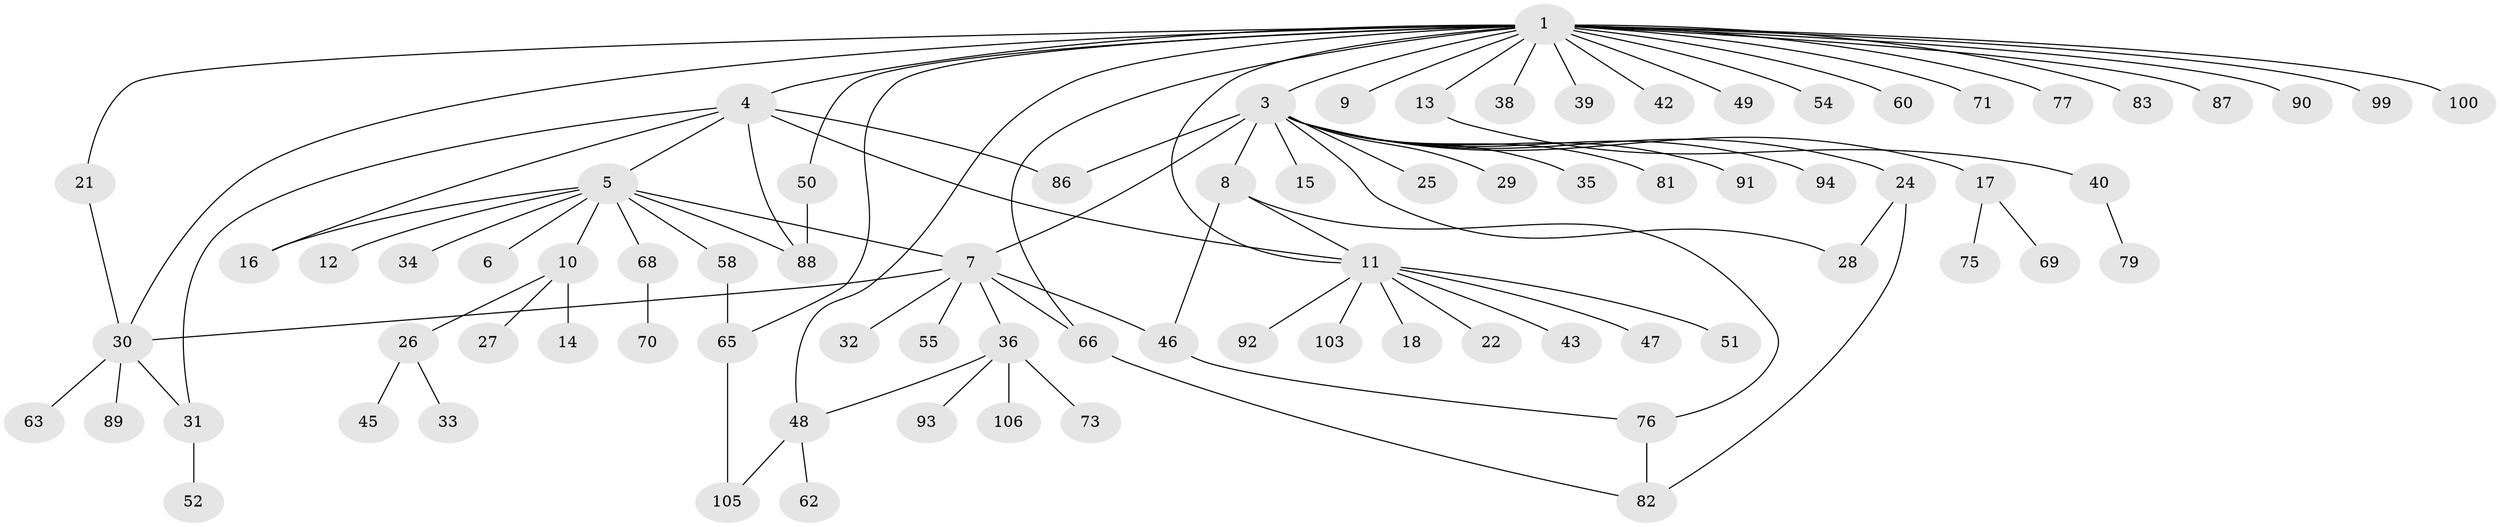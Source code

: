 // original degree distribution, {17: 0.009259259259259259, 9: 0.027777777777777776, 14: 0.009259259259259259, 8: 0.009259259259259259, 11: 0.009259259259259259, 2: 0.19444444444444445, 1: 0.5555555555555556, 5: 0.018518518518518517, 4: 0.06481481481481481, 3: 0.09259259259259259, 7: 0.009259259259259259}
// Generated by graph-tools (version 1.1) at 2025/11/02/27/25 16:11:10]
// undirected, 79 vertices, 97 edges
graph export_dot {
graph [start="1"]
  node [color=gray90,style=filled];
  1 [super="+2"];
  3 [super="+59"];
  4 [super="+23"];
  5 [super="+104"];
  6 [super="+56"];
  7 [super="+44"];
  8 [super="+53"];
  9;
  10 [super="+72"];
  11 [super="+19"];
  12;
  13 [super="+20"];
  14;
  15;
  16;
  17 [super="+96"];
  18 [super="+101"];
  21;
  22;
  24 [super="+64"];
  25;
  26 [super="+57"];
  27;
  28;
  29;
  30 [super="+41"];
  31 [super="+37"];
  32;
  33;
  34;
  35;
  36 [super="+61"];
  38;
  39;
  40;
  42;
  43;
  45;
  46 [super="+102"];
  47;
  48 [super="+85"];
  49;
  50 [super="+74"];
  51;
  52;
  54;
  55;
  58 [super="+78"];
  60;
  62 [super="+67"];
  63;
  65 [super="+107"];
  66 [super="+95"];
  68 [super="+80"];
  69;
  70;
  71;
  73;
  75;
  76 [super="+84"];
  77;
  79;
  81 [super="+108"];
  82;
  83;
  86 [super="+98"];
  87;
  88 [super="+97"];
  89;
  90;
  91;
  92;
  93;
  94;
  99;
  100;
  103;
  105;
  106;
  1 -- 3;
  1 -- 4;
  1 -- 9;
  1 -- 11;
  1 -- 13;
  1 -- 30;
  1 -- 42;
  1 -- 48;
  1 -- 60;
  1 -- 65;
  1 -- 66;
  1 -- 77;
  1 -- 83;
  1 -- 87;
  1 -- 99;
  1 -- 100;
  1 -- 38;
  1 -- 39;
  1 -- 71;
  1 -- 49;
  1 -- 50;
  1 -- 21;
  1 -- 54;
  1 -- 90;
  3 -- 7;
  3 -- 8;
  3 -- 15;
  3 -- 17;
  3 -- 24;
  3 -- 25;
  3 -- 28;
  3 -- 29;
  3 -- 35;
  3 -- 81;
  3 -- 94;
  3 -- 86;
  3 -- 91;
  4 -- 5;
  4 -- 11;
  4 -- 16;
  4 -- 31;
  4 -- 86;
  4 -- 88;
  5 -- 6;
  5 -- 7;
  5 -- 10;
  5 -- 12;
  5 -- 16;
  5 -- 34;
  5 -- 58;
  5 -- 68;
  5 -- 88;
  7 -- 30;
  7 -- 32;
  7 -- 36;
  7 -- 46;
  7 -- 55;
  7 -- 66;
  8 -- 76;
  8 -- 46;
  8 -- 11;
  10 -- 14;
  10 -- 26;
  10 -- 27;
  11 -- 18;
  11 -- 22;
  11 -- 43;
  11 -- 47;
  11 -- 51;
  11 -- 103;
  11 -- 92;
  13 -- 40;
  17 -- 69;
  17 -- 75;
  21 -- 30;
  24 -- 28;
  24 -- 82;
  26 -- 33;
  26 -- 45;
  30 -- 63;
  30 -- 89;
  30 -- 31;
  31 -- 52;
  36 -- 73;
  36 -- 106;
  36 -- 93;
  36 -- 48;
  40 -- 79;
  46 -- 76;
  48 -- 62;
  48 -- 105;
  50 -- 88 [weight=2];
  58 -- 65;
  65 -- 105;
  66 -- 82;
  68 -- 70;
  76 -- 82;
}
